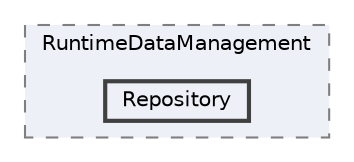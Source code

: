 digraph "C:/Users/むずでょ/Documents/Unity Projects/RMU-1-00-00-Research/Assets/RPGMaker/Codebase/CoreSystem/Service/RuntimeDataManagement/Repository"
{
 // LATEX_PDF_SIZE
  bgcolor="transparent";
  edge [fontname=Helvetica,fontsize=10,labelfontname=Helvetica,labelfontsize=10];
  node [fontname=Helvetica,fontsize=10,shape=box,height=0.2,width=0.4];
  compound=true
  subgraph clusterdir_0ab2ba8e485dcf9877da0feadae7c161 {
    graph [ bgcolor="#edf0f7", pencolor="grey50", label="RuntimeDataManagement", fontname=Helvetica,fontsize=10 style="filled,dashed", URL="dir_0ab2ba8e485dcf9877da0feadae7c161.html",tooltip=""]
  dir_f2a7cdcd4e2db82be9648edeb7a36320 [label="Repository", fillcolor="#edf0f7", color="grey25", style="filled,bold", URL="dir_f2a7cdcd4e2db82be9648edeb7a36320.html",tooltip=""];
  }
}
